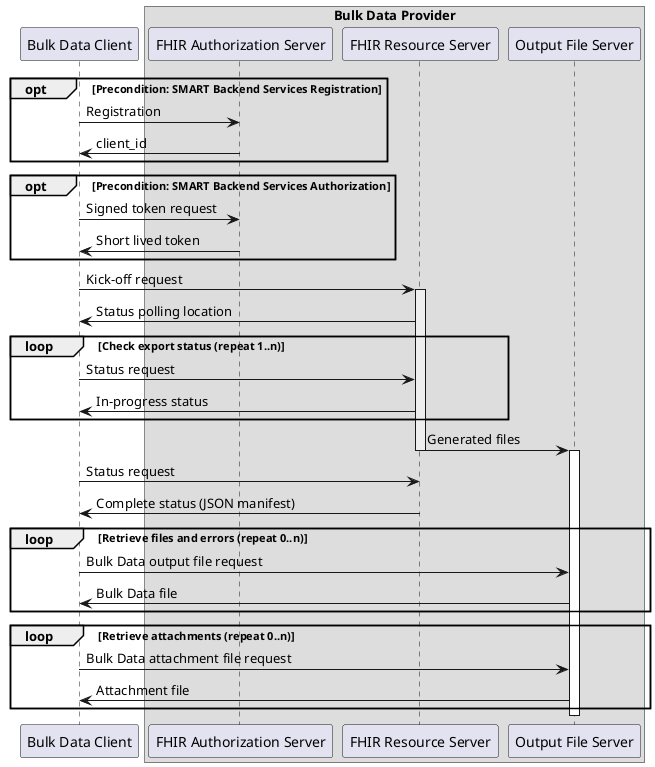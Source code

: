 @startuml
participant APP as "Bulk Data Client"
box Bulk Data Provider
participant "FHIR Authorization Server" as AUTH
participant "FHIR Resource Server" as FHIR
participant "Output File Server" as FILE
end box

opt  Precondition: SMART Backend Services Registration
    APP -> AUTH: Registration
    AUTH -> APP: client_id
end
opt  Precondition: SMART Backend Services Authorization
    APP -> AUTH: Signed token request
    AUTH -> APP: Short lived token

end

APP -> FHIR: Kick-off request
activate FHIR #eee
FHIR -> APP: Status polling location
loop Check export status (repeat 1..n)
  APP -> FHIR: Status request
  FHIR -> APP: In-progress status
end
FHIR -> FILE: Generated files
deactivate FHIR
activate FILE
APP -> FHIR: Status request
FHIR -> APP: Complete status (JSON manifest)
loop Retrieve files and errors (repeat 0..n)
  APP -> FILE: Bulk Data output file request
  FILE -> APP: Bulk Data file
end
loop Retrieve attachments (repeat 0..n)
  APP -> FILE: Bulk Data attachment file request
  FILE -> APP:  Attachment file
end
deactivate FILE #eee

@enduml